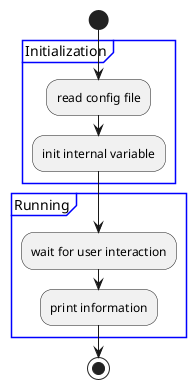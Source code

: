 {
  "sha1": "jeq34o3rstriblfycfld9j59w3dtawm",
  "insertion": {
    "when": "2024-06-03T18:59:31.796Z",
    "url": "http://forum.plantuml.net/6773/skinparam-partitionbordercolor-does-not-work",
    "user": "plantuml@gmail.com"
  }
}
@startuml
skinparam PartitionBorderColor blue

start
partition Initialization {
    :read config file;
    :init internal variable;
}
partition Running {
    :wait for user interaction;
    :print information;
}

stop
@enduml
